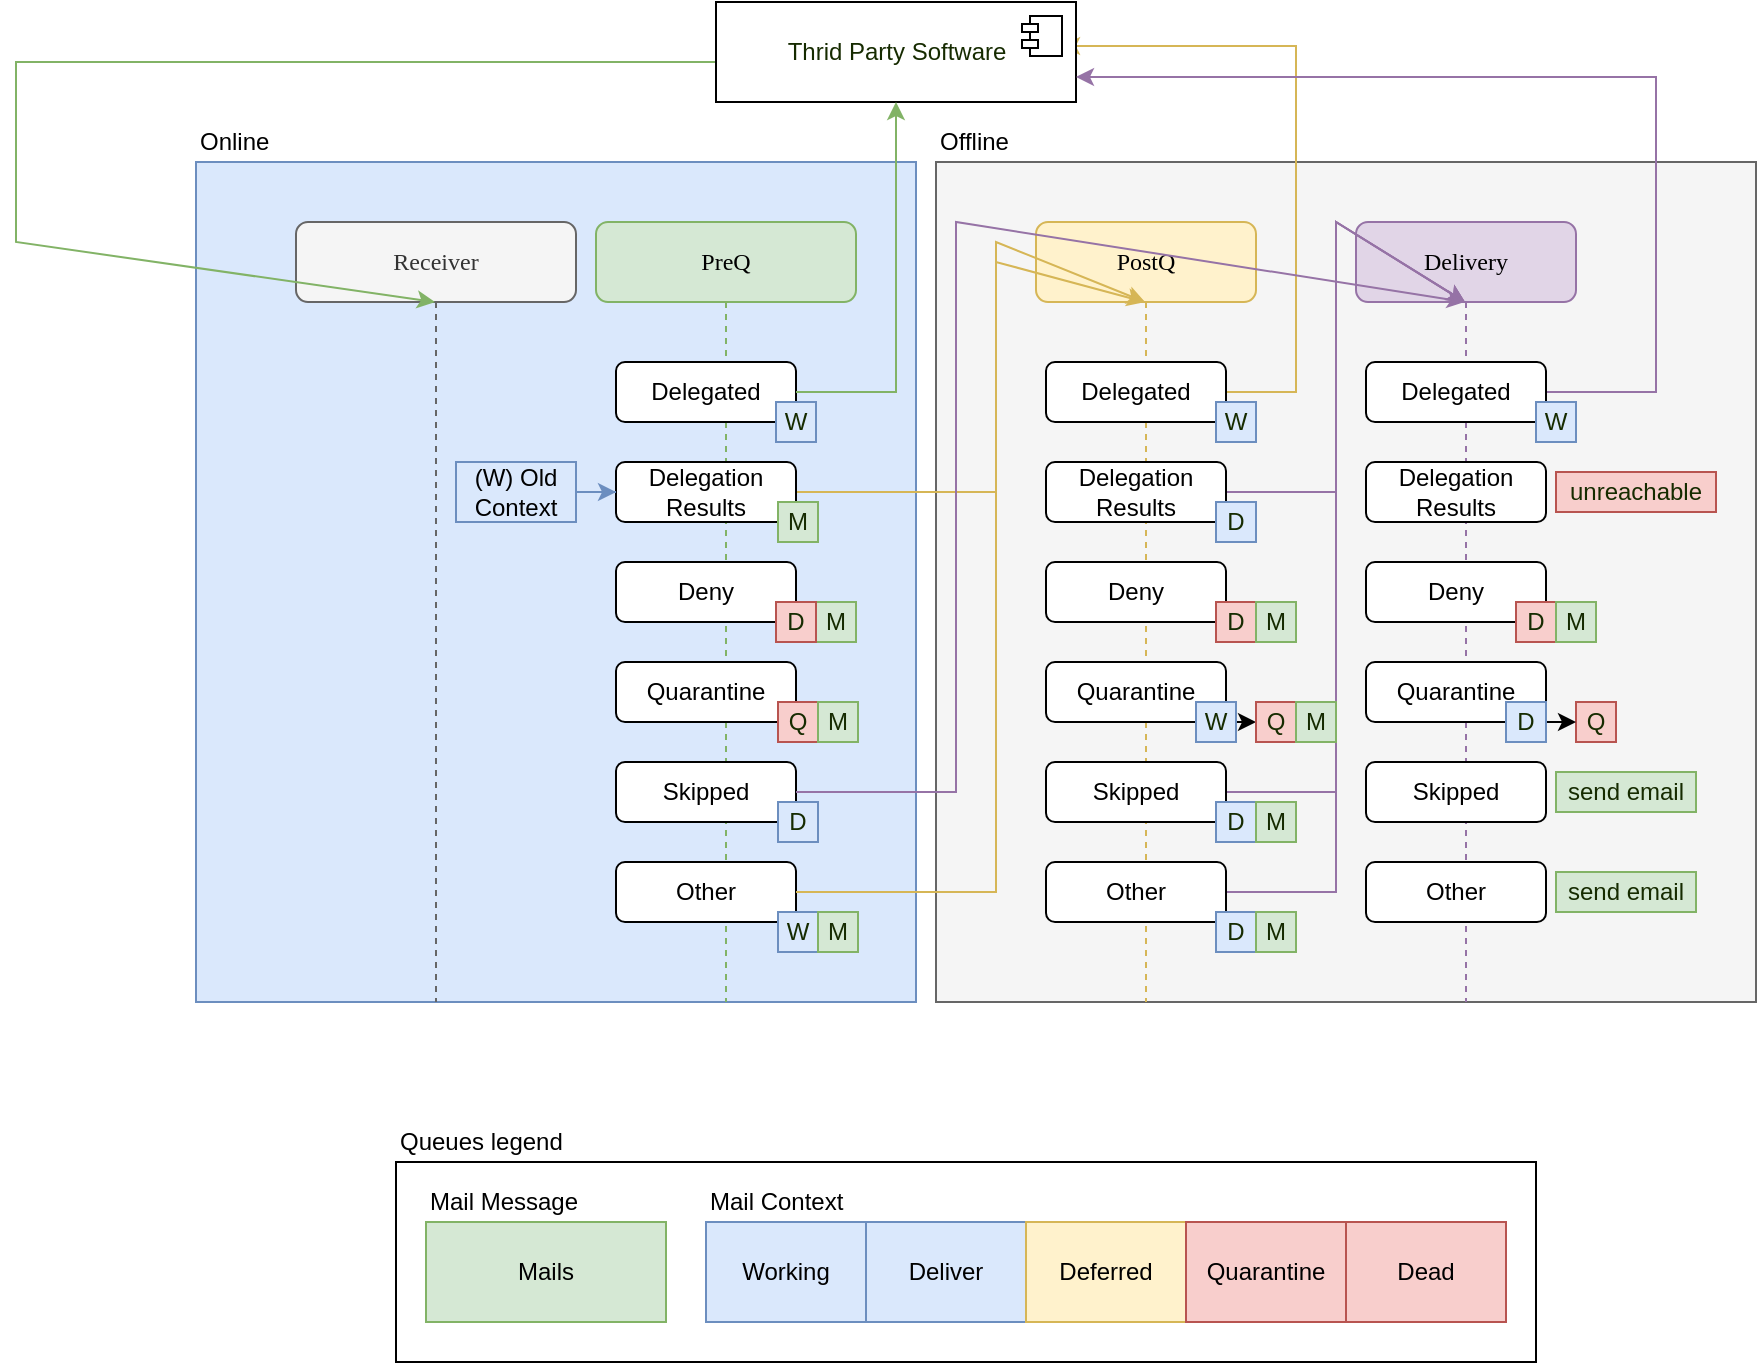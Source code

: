 <mxfile version="19.0.3" type="device"><diagram name="Page-1" id="13e1069c-82ec-6db2-03f1-153e76fe0fe0"><mxGraphModel dx="2337" dy="1637" grid="1" gridSize="10" guides="1" tooltips="1" connect="1" arrows="1" fold="1" page="1" pageScale="1" pageWidth="1100" pageHeight="850" background="none" math="0" shadow="0"><root><mxCell id="0"/><mxCell id="1" parent="0"/><mxCell id="8s8Zv9qoj44tUWXke9eF-142" value="" style="rounded=0;whiteSpace=wrap;html=1;fontColor=#162B00;align=left;" vertex="1" parent="1"><mxGeometry y="550" width="570" height="100" as="geometry"/></mxCell><mxCell id="8s8Zv9qoj44tUWXke9eF-3" value="" style="rounded=0;whiteSpace=wrap;html=1;fillColor=#dae8fc;strokeColor=#6c8ebf;" vertex="1" parent="1"><mxGeometry x="-100" y="50" width="360" height="420" as="geometry"/></mxCell><mxCell id="8s8Zv9qoj44tUWXke9eF-2" value="" style="rounded=0;whiteSpace=wrap;html=1;fillColor=#f5f5f5;strokeColor=#666666;fontColor=#333333;" vertex="1" parent="1"><mxGeometry x="270" y="50" width="410" height="420" as="geometry"/></mxCell><mxCell id="7baba1c4bc27f4b0-2" value="PostQ" style="shape=umlLifeline;perimeter=lifelinePerimeter;whiteSpace=wrap;html=1;container=1;collapsible=0;recursiveResize=0;outlineConnect=0;rounded=1;shadow=0;comic=0;labelBackgroundColor=none;strokeWidth=1;fontFamily=Verdana;fontSize=12;align=center;fillColor=#fff2cc;strokeColor=#d6b656;" parent="1" vertex="1"><mxGeometry x="320" y="80" width="110" height="390" as="geometry"/></mxCell><mxCell id="7baba1c4bc27f4b0-3" value="Delivery" style="shape=umlLifeline;perimeter=lifelinePerimeter;whiteSpace=wrap;html=1;container=1;collapsible=0;recursiveResize=0;outlineConnect=0;rounded=1;shadow=0;comic=0;labelBackgroundColor=none;strokeWidth=1;fontFamily=Verdana;fontSize=12;align=center;fillColor=#e1d5e7;strokeColor=#9673a6;" parent="1" vertex="1"><mxGeometry x="480" y="80" width="110" height="390" as="geometry"/></mxCell><mxCell id="7baba1c4bc27f4b0-8" value="PreQ" style="shape=umlLifeline;perimeter=lifelinePerimeter;whiteSpace=wrap;html=1;container=1;collapsible=0;recursiveResize=0;outlineConnect=0;rounded=1;shadow=0;comic=0;labelBackgroundColor=none;strokeWidth=1;fontFamily=Verdana;fontSize=12;align=center;fillColor=#d5e8d4;strokeColor=#82b366;" parent="1" vertex="1"><mxGeometry x="100" y="80" width="130" height="390" as="geometry"/></mxCell><mxCell id="8s8Zv9qoj44tUWXke9eF-17" value="Delegated" style="rounded=1;whiteSpace=wrap;html=1;" vertex="1" parent="7baba1c4bc27f4b0-8"><mxGeometry x="10" y="70" width="90" height="30" as="geometry"/></mxCell><mxCell id="8s8Zv9qoj44tUWXke9eF-45" value="&lt;font color=&quot;#162b00&quot;&gt;M&lt;/font&gt;" style="rounded=0;whiteSpace=wrap;html=1;fillColor=#d5e8d4;strokeColor=#82b366;" vertex="1" parent="7baba1c4bc27f4b0-8"><mxGeometry x="110" y="190" width="20" height="20" as="geometry"/></mxCell><mxCell id="8s8Zv9qoj44tUWXke9eF-46" value="&lt;font color=&quot;#162b00&quot;&gt;W&lt;/font&gt;" style="rounded=0;whiteSpace=wrap;html=1;fillColor=#dae8fc;strokeColor=#6c8ebf;" vertex="1" parent="7baba1c4bc27f4b0-8"><mxGeometry x="90" y="90" width="20" height="20" as="geometry"/></mxCell><mxCell id="8s8Zv9qoj44tUWXke9eF-32" value="Other" style="rounded=1;whiteSpace=wrap;html=1;" vertex="1" parent="7baba1c4bc27f4b0-8"><mxGeometry x="10" y="320" width="90" height="30" as="geometry"/></mxCell><mxCell id="8s8Zv9qoj44tUWXke9eF-30" value="Skipped" style="rounded=1;whiteSpace=wrap;html=1;" vertex="1" parent="7baba1c4bc27f4b0-8"><mxGeometry x="10" y="270" width="90" height="30" as="geometry"/></mxCell><mxCell id="8s8Zv9qoj44tUWXke9eF-53" value="Quarantine" style="rounded=1;whiteSpace=wrap;html=1;" vertex="1" parent="7baba1c4bc27f4b0-8"><mxGeometry x="10" y="220" width="90" height="30" as="geometry"/></mxCell><mxCell id="8s8Zv9qoj44tUWXke9eF-38" value="&lt;font color=&quot;#162b00&quot;&gt;W&lt;/font&gt;" style="rounded=0;whiteSpace=wrap;html=1;fillColor=#dae8fc;strokeColor=#6c8ebf;" vertex="1" parent="7baba1c4bc27f4b0-8"><mxGeometry x="91" y="345" width="20" height="20" as="geometry"/></mxCell><mxCell id="8s8Zv9qoj44tUWXke9eF-42" value="&lt;font color=&quot;#162b00&quot;&gt;M&lt;/font&gt;" style="rounded=0;whiteSpace=wrap;html=1;fillColor=#d5e8d4;strokeColor=#82b366;" vertex="1" parent="7baba1c4bc27f4b0-8"><mxGeometry x="111" y="345" width="20" height="20" as="geometry"/></mxCell><mxCell id="8s8Zv9qoj44tUWXke9eF-55" value="&lt;font color=&quot;#162b00&quot;&gt;Q&lt;/font&gt;" style="rounded=0;whiteSpace=wrap;html=1;fillColor=#f8cecc;strokeColor=#b85450;" vertex="1" parent="7baba1c4bc27f4b0-8"><mxGeometry x="91" y="240" width="20" height="20" as="geometry"/></mxCell><mxCell id="8s8Zv9qoj44tUWXke9eF-41" value="&lt;font color=&quot;#162b00&quot;&gt;M&lt;/font&gt;" style="rounded=0;whiteSpace=wrap;html=1;fillColor=#d5e8d4;strokeColor=#82b366;" vertex="1" parent="7baba1c4bc27f4b0-8"><mxGeometry x="111" y="240" width="20" height="20" as="geometry"/></mxCell><mxCell id="8s8Zv9qoj44tUWXke9eF-28" value="Deny" style="rounded=1;whiteSpace=wrap;html=1;" vertex="1" parent="7baba1c4bc27f4b0-8"><mxGeometry x="10" y="170" width="90" height="30" as="geometry"/></mxCell><mxCell id="8s8Zv9qoj44tUWXke9eF-40" value="&lt;font color=&quot;#162b00&quot;&gt;D&lt;/font&gt;" style="rounded=0;whiteSpace=wrap;html=1;fillColor=#dae8fc;strokeColor=#6c8ebf;" vertex="1" parent="7baba1c4bc27f4b0-8"><mxGeometry x="91" y="290" width="20" height="20" as="geometry"/></mxCell><mxCell id="8s8Zv9qoj44tUWXke9eF-4" value="Online" style="text;html=1;strokeColor=none;fillColor=none;align=left;verticalAlign=middle;whiteSpace=wrap;rounded=0;" vertex="1" parent="1"><mxGeometry x="-100" y="30" width="60" height="20" as="geometry"/></mxCell><mxCell id="8s8Zv9qoj44tUWXke9eF-5" value="Offline" style="text;html=1;strokeColor=none;fillColor=none;align=left;verticalAlign=middle;whiteSpace=wrap;rounded=0;" vertex="1" parent="1"><mxGeometry x="270" y="30" width="60" height="20" as="geometry"/></mxCell><mxCell id="8s8Zv9qoj44tUWXke9eF-18" value="Receiver" style="shape=umlLifeline;perimeter=lifelinePerimeter;whiteSpace=wrap;html=1;container=1;collapsible=0;recursiveResize=0;outlineConnect=0;rounded=1;shadow=0;comic=0;labelBackgroundColor=none;strokeWidth=1;fontFamily=Verdana;fontSize=12;align=center;fillColor=#f5f5f5;fontColor=#333333;strokeColor=#666666;" vertex="1" parent="1"><mxGeometry x="-50" y="80" width="140" height="390" as="geometry"/></mxCell><mxCell id="8s8Zv9qoj44tUWXke9eF-25" value="(W) Old Context" style="text;html=1;strokeColor=#6c8ebf;fillColor=#dae8fc;align=center;verticalAlign=middle;whiteSpace=wrap;rounded=0;" vertex="1" parent="8s8Zv9qoj44tUWXke9eF-18"><mxGeometry x="80" y="120" width="60" height="30" as="geometry"/></mxCell><mxCell id="8s8Zv9qoj44tUWXke9eF-21" style="edgeStyle=orthogonalEdgeStyle;rounded=0;orthogonalLoop=1;jettySize=auto;html=1;fillColor=#d5e8d4;strokeColor=#82b366;startArrow=none;" edge="1" parent="1" source="8s8Zv9qoj44tUWXke9eF-96" target="8s8Zv9qoj44tUWXke9eF-18"><mxGeometry relative="1" as="geometry"><mxPoint x="-170" y="-80" as="targetPoint"/><mxPoint x="235" y="-20" as="sourcePoint"/><Array as="points"><mxPoint x="-190"/><mxPoint x="-190" y="90"/></Array></mxGeometry></mxCell><mxCell id="8s8Zv9qoj44tUWXke9eF-93" style="edgeStyle=orthogonalEdgeStyle;rounded=0;orthogonalLoop=1;jettySize=auto;html=1;fontColor=#162B00;fillColor=#fff2cc;strokeColor=#d6b656;" edge="1" parent="1" source="8s8Zv9qoj44tUWXke9eF-22" target="7baba1c4bc27f4b0-2"><mxGeometry relative="1" as="geometry"><Array as="points"><mxPoint x="300" y="215"/><mxPoint x="300" y="100"/></Array></mxGeometry></mxCell><mxCell id="8s8Zv9qoj44tUWXke9eF-22" value="Delegation Results" style="rounded=1;whiteSpace=wrap;html=1;" vertex="1" parent="1"><mxGeometry x="110" y="200" width="90" height="30" as="geometry"/></mxCell><mxCell id="8s8Zv9qoj44tUWXke9eF-44" value="&lt;font color=&quot;#162b00&quot;&gt;D&lt;/font&gt;" style="rounded=0;whiteSpace=wrap;html=1;fillColor=#f8cecc;strokeColor=#b85450;" vertex="1" parent="1"><mxGeometry x="190" y="270" width="20" height="20" as="geometry"/></mxCell><mxCell id="8s8Zv9qoj44tUWXke9eF-60" value="Quarantine" style="rounded=1;whiteSpace=wrap;html=1;" vertex="1" parent="1"><mxGeometry x="325" y="300" width="90" height="30" as="geometry"/></mxCell><mxCell id="8s8Zv9qoj44tUWXke9eF-110" style="edgeStyle=orthogonalEdgeStyle;rounded=0;orthogonalLoop=1;jettySize=auto;html=1;entryX=1;entryY=0.75;entryDx=0;entryDy=0;fontColor=#162B00;fillColor=#fff2cc;strokeColor=#d6b656;" edge="1" parent="1" source="8s8Zv9qoj44tUWXke9eF-57" target="8s8Zv9qoj44tUWXke9eF-97"><mxGeometry relative="1" as="geometry"><Array as="points"><mxPoint x="450" y="165"/><mxPoint x="450" y="-8"/></Array></mxGeometry></mxCell><mxCell id="8s8Zv9qoj44tUWXke9eF-57" value="Delegated" style="rounded=1;whiteSpace=wrap;html=1;" vertex="1" parent="1"><mxGeometry x="325" y="150" width="90" height="30" as="geometry"/></mxCell><mxCell id="8s8Zv9qoj44tUWXke9eF-89" style="edgeStyle=orthogonalEdgeStyle;rounded=0;orthogonalLoop=1;jettySize=auto;html=1;fontColor=#162B00;fillColor=#e1d5e7;strokeColor=#9673a6;" edge="1" parent="1" source="8s8Zv9qoj44tUWXke9eF-58" target="7baba1c4bc27f4b0-3"><mxGeometry relative="1" as="geometry"><Array as="points"><mxPoint x="470" y="415"/><mxPoint x="470" y="80"/></Array></mxGeometry></mxCell><mxCell id="8s8Zv9qoj44tUWXke9eF-58" value="Other" style="rounded=1;whiteSpace=wrap;html=1;" vertex="1" parent="1"><mxGeometry x="325" y="400" width="90" height="30" as="geometry"/></mxCell><mxCell id="8s8Zv9qoj44tUWXke9eF-92" style="edgeStyle=orthogonalEdgeStyle;rounded=0;orthogonalLoop=1;jettySize=auto;html=1;fontColor=#162B00;fillColor=#e1d5e7;strokeColor=#9673a6;" edge="1" parent="1" source="8s8Zv9qoj44tUWXke9eF-59" target="7baba1c4bc27f4b0-3"><mxGeometry relative="1" as="geometry"><Array as="points"><mxPoint x="470" y="365"/><mxPoint x="470" y="80"/></Array></mxGeometry></mxCell><mxCell id="8s8Zv9qoj44tUWXke9eF-59" value="Skipped" style="rounded=1;whiteSpace=wrap;html=1;" vertex="1" parent="1"><mxGeometry x="325" y="350" width="90" height="30" as="geometry"/></mxCell><mxCell id="8s8Zv9qoj44tUWXke9eF-61" value="Deny" style="rounded=1;whiteSpace=wrap;html=1;" vertex="1" parent="1"><mxGeometry x="325" y="250" width="90" height="30" as="geometry"/></mxCell><mxCell id="8s8Zv9qoj44tUWXke9eF-76" style="edgeStyle=orthogonalEdgeStyle;rounded=0;orthogonalLoop=1;jettySize=auto;html=1;fontColor=#162B00;fillColor=#e1d5e7;strokeColor=#9673a6;" edge="1" parent="1" source="8s8Zv9qoj44tUWXke9eF-62" target="7baba1c4bc27f4b0-3"><mxGeometry relative="1" as="geometry"><Array as="points"><mxPoint x="470" y="215"/><mxPoint x="470" y="80"/></Array></mxGeometry></mxCell><mxCell id="8s8Zv9qoj44tUWXke9eF-62" value="Delegation Results" style="rounded=1;whiteSpace=wrap;html=1;" vertex="1" parent="1"><mxGeometry x="325" y="200" width="90" height="30" as="geometry"/></mxCell><mxCell id="8s8Zv9qoj44tUWXke9eF-31" style="edgeStyle=orthogonalEdgeStyle;rounded=0;orthogonalLoop=1;jettySize=auto;html=1;fontColor=#66CC00;fillColor=#e1d5e7;strokeColor=#9673a6;" edge="1" parent="1" source="8s8Zv9qoj44tUWXke9eF-30" target="7baba1c4bc27f4b0-3"><mxGeometry relative="1" as="geometry"><mxPoint x="529.5" y="375" as="targetPoint"/><Array as="points"><mxPoint x="280" y="365"/><mxPoint x="280" y="80"/></Array></mxGeometry></mxCell><mxCell id="8s8Zv9qoj44tUWXke9eF-43" style="edgeStyle=orthogonalEdgeStyle;rounded=0;orthogonalLoop=1;jettySize=auto;html=1;fontColor=#162B00;fillColor=#fff2cc;strokeColor=#d6b656;" edge="1" parent="1" source="8s8Zv9qoj44tUWXke9eF-32" target="7baba1c4bc27f4b0-2"><mxGeometry relative="1" as="geometry"><mxPoint x="369.5" y="425" as="targetPoint"/><Array as="points"><mxPoint x="300" y="415"/><mxPoint x="300" y="90"/></Array></mxGeometry></mxCell><mxCell id="8s8Zv9qoj44tUWXke9eF-71" style="edgeStyle=orthogonalEdgeStyle;rounded=0;orthogonalLoop=1;jettySize=auto;html=1;entryX=0;entryY=0.5;entryDx=0;entryDy=0;fontColor=#162B00;" edge="1" parent="1" target="8s8Zv9qoj44tUWXke9eF-66"><mxGeometry relative="1" as="geometry"><mxPoint x="420" y="330" as="sourcePoint"/></mxGeometry></mxCell><mxCell id="8s8Zv9qoj44tUWXke9eF-66" value="&lt;font color=&quot;#162b00&quot;&gt;Q&lt;/font&gt;" style="rounded=0;whiteSpace=wrap;html=1;fillColor=#f8cecc;strokeColor=#b85450;" vertex="1" parent="1"><mxGeometry x="430" y="320" width="20" height="20" as="geometry"/></mxCell><mxCell id="8s8Zv9qoj44tUWXke9eF-72" value="&lt;font color=&quot;#162b00&quot;&gt;W&lt;/font&gt;" style="rounded=0;whiteSpace=wrap;html=1;fillColor=#dae8fc;strokeColor=#6c8ebf;" vertex="1" parent="1"><mxGeometry x="400" y="320" width="20" height="20" as="geometry"/></mxCell><mxCell id="8s8Zv9qoj44tUWXke9eF-73" value="&lt;font color=&quot;#162b00&quot;&gt;M&lt;/font&gt;" style="rounded=0;whiteSpace=wrap;html=1;fillColor=#d5e8d4;strokeColor=#82b366;" vertex="1" parent="1"><mxGeometry x="450" y="320" width="20" height="20" as="geometry"/></mxCell><mxCell id="8s8Zv9qoj44tUWXke9eF-75" value="&lt;font color=&quot;#162b00&quot;&gt;W&lt;/font&gt;" style="rounded=0;whiteSpace=wrap;html=1;fillColor=#dae8fc;strokeColor=#6c8ebf;" vertex="1" parent="1"><mxGeometry x="410" y="170" width="20" height="20" as="geometry"/></mxCell><mxCell id="8s8Zv9qoj44tUWXke9eF-79" value="&lt;font color=&quot;#162b00&quot;&gt;D&lt;/font&gt;" style="rounded=0;whiteSpace=wrap;html=1;fillColor=#dae8fc;strokeColor=#6c8ebf;" vertex="1" parent="1"><mxGeometry x="410" y="220" width="20" height="20" as="geometry"/></mxCell><mxCell id="8s8Zv9qoj44tUWXke9eF-81" value="&lt;font color=&quot;#162b00&quot;&gt;D&lt;/font&gt;" style="rounded=0;whiteSpace=wrap;html=1;fillColor=#f8cecc;strokeColor=#b85450;" vertex="1" parent="1"><mxGeometry x="410" y="270" width="20" height="20" as="geometry"/></mxCell><mxCell id="8s8Zv9qoj44tUWXke9eF-82" value="&lt;font color=&quot;#162b00&quot;&gt;M&lt;/font&gt;" style="rounded=0;whiteSpace=wrap;html=1;fillColor=#d5e8d4;strokeColor=#82b366;" vertex="1" parent="1"><mxGeometry x="430" y="270" width="20" height="20" as="geometry"/></mxCell><mxCell id="8s8Zv9qoj44tUWXke9eF-84" value="&lt;font color=&quot;#162b00&quot;&gt;D&lt;/font&gt;" style="rounded=0;whiteSpace=wrap;html=1;fillColor=#dae8fc;strokeColor=#6c8ebf;" vertex="1" parent="1"><mxGeometry x="410" y="425" width="20" height="20" as="geometry"/></mxCell><mxCell id="8s8Zv9qoj44tUWXke9eF-86" value="&lt;font color=&quot;#162b00&quot;&gt;D&lt;/font&gt;" style="rounded=0;whiteSpace=wrap;html=1;fillColor=#dae8fc;strokeColor=#6c8ebf;" vertex="1" parent="1"><mxGeometry x="410" y="370" width="20" height="20" as="geometry"/></mxCell><mxCell id="8s8Zv9qoj44tUWXke9eF-90" value="&lt;font color=&quot;#162b00&quot;&gt;M&lt;/font&gt;" style="rounded=0;whiteSpace=wrap;html=1;fillColor=#d5e8d4;strokeColor=#82b366;" vertex="1" parent="1"><mxGeometry x="430" y="370" width="20" height="20" as="geometry"/></mxCell><mxCell id="8s8Zv9qoj44tUWXke9eF-91" value="&lt;font color=&quot;#162b00&quot;&gt;M&lt;/font&gt;" style="rounded=0;whiteSpace=wrap;html=1;fillColor=#d5e8d4;strokeColor=#82b366;" vertex="1" parent="1"><mxGeometry x="430" y="425" width="20" height="20" as="geometry"/></mxCell><mxCell id="8s8Zv9qoj44tUWXke9eF-96" value="Thrid Party Software" style="html=1;dropTarget=0;fontColor=#162B00;" vertex="1" parent="1"><mxGeometry x="160" y="-30" width="180" height="50" as="geometry"/></mxCell><mxCell id="8s8Zv9qoj44tUWXke9eF-97" value="" style="shape=module;jettyWidth=8;jettyHeight=4;fontColor=#162B00;" vertex="1" parent="8s8Zv9qoj44tUWXke9eF-96"><mxGeometry x="1" width="20" height="20" relative="1" as="geometry"><mxPoint x="-27" y="7" as="offset"/></mxGeometry></mxCell><mxCell id="8s8Zv9qoj44tUWXke9eF-99" style="edgeStyle=orthogonalEdgeStyle;rounded=0;orthogonalLoop=1;jettySize=auto;html=1;fontColor=#162B00;fillColor=#d5e8d4;strokeColor=#82b366;" edge="1" parent="1" source="8s8Zv9qoj44tUWXke9eF-17" target="8s8Zv9qoj44tUWXke9eF-96"><mxGeometry relative="1" as="geometry"><Array as="points"><mxPoint x="250" y="165"/></Array></mxGeometry></mxCell><mxCell id="8s8Zv9qoj44tUWXke9eF-100" style="edgeStyle=orthogonalEdgeStyle;rounded=0;orthogonalLoop=1;jettySize=auto;html=1;entryX=0;entryY=0.5;entryDx=0;entryDy=0;fontColor=#162B00;fillColor=#dae8fc;strokeColor=#6c8ebf;" edge="1" parent="1" source="8s8Zv9qoj44tUWXke9eF-25" target="8s8Zv9qoj44tUWXke9eF-22"><mxGeometry relative="1" as="geometry"/></mxCell><mxCell id="8s8Zv9qoj44tUWXke9eF-101" value="&lt;font color=&quot;#162b00&quot;&gt;M&lt;/font&gt;" style="rounded=0;whiteSpace=wrap;html=1;fillColor=#d5e8d4;strokeColor=#82b366;" vertex="1" parent="1"><mxGeometry x="191" y="220" width="20" height="20" as="geometry"/></mxCell><mxCell id="8s8Zv9qoj44tUWXke9eF-102" value="Quarantine" style="rounded=1;whiteSpace=wrap;html=1;" vertex="1" parent="1"><mxGeometry x="485" y="300" width="90" height="30" as="geometry"/></mxCell><mxCell id="8s8Zv9qoj44tUWXke9eF-111" style="edgeStyle=orthogonalEdgeStyle;rounded=0;orthogonalLoop=1;jettySize=auto;html=1;entryX=1;entryY=0.75;entryDx=0;entryDy=0;fontColor=#162B00;fillColor=#e1d5e7;strokeColor=#9673a6;" edge="1" parent="1" source="8s8Zv9qoj44tUWXke9eF-103" target="8s8Zv9qoj44tUWXke9eF-96"><mxGeometry relative="1" as="geometry"><Array as="points"><mxPoint x="630" y="165"/><mxPoint x="630" y="8"/></Array></mxGeometry></mxCell><mxCell id="8s8Zv9qoj44tUWXke9eF-103" value="Delegated" style="rounded=1;whiteSpace=wrap;html=1;" vertex="1" parent="1"><mxGeometry x="485" y="150" width="90" height="30" as="geometry"/></mxCell><mxCell id="8s8Zv9qoj44tUWXke9eF-104" value="Other" style="rounded=1;whiteSpace=wrap;html=1;" vertex="1" parent="1"><mxGeometry x="485" y="400" width="90" height="30" as="geometry"/></mxCell><mxCell id="8s8Zv9qoj44tUWXke9eF-105" value="Skipped" style="rounded=1;whiteSpace=wrap;html=1;" vertex="1" parent="1"><mxGeometry x="485" y="350" width="90" height="30" as="geometry"/></mxCell><mxCell id="8s8Zv9qoj44tUWXke9eF-106" value="Deny" style="rounded=1;whiteSpace=wrap;html=1;" vertex="1" parent="1"><mxGeometry x="485" y="250" width="90" height="30" as="geometry"/></mxCell><mxCell id="8s8Zv9qoj44tUWXke9eF-107" value="Delegation Results" style="rounded=1;whiteSpace=wrap;html=1;" vertex="1" parent="1"><mxGeometry x="485" y="200" width="90" height="30" as="geometry"/></mxCell><mxCell id="8s8Zv9qoj44tUWXke9eF-108" value="&lt;font color=&quot;#162b00&quot;&gt;unreachable&lt;/font&gt;" style="rounded=0;whiteSpace=wrap;html=1;fillColor=#f8cecc;strokeColor=#b85450;" vertex="1" parent="1"><mxGeometry x="580" y="205" width="80" height="20" as="geometry"/></mxCell><mxCell id="8s8Zv9qoj44tUWXke9eF-112" value="&lt;font color=&quot;#162b00&quot;&gt;W&lt;/font&gt;" style="rounded=0;whiteSpace=wrap;html=1;fillColor=#dae8fc;strokeColor=#6c8ebf;" vertex="1" parent="1"><mxGeometry x="570" y="170" width="20" height="20" as="geometry"/></mxCell><mxCell id="8s8Zv9qoj44tUWXke9eF-114" value="&lt;font color=&quot;#162b00&quot;&gt;D&lt;/font&gt;" style="rounded=0;whiteSpace=wrap;html=1;fillColor=#f8cecc;strokeColor=#b85450;" vertex="1" parent="1"><mxGeometry x="560" y="270" width="20" height="20" as="geometry"/></mxCell><mxCell id="8s8Zv9qoj44tUWXke9eF-116" value="&lt;font color=&quot;#162b00&quot;&gt;M&lt;/font&gt;" style="rounded=0;whiteSpace=wrap;html=1;fillColor=#d5e8d4;strokeColor=#82b366;" vertex="1" parent="1"><mxGeometry x="580" y="270" width="20" height="20" as="geometry"/></mxCell><mxCell id="8s8Zv9qoj44tUWXke9eF-117" value="&lt;font color=&quot;#162b00&quot;&gt;send email&lt;/font&gt;" style="rounded=0;whiteSpace=wrap;html=1;fillColor=#d5e8d4;strokeColor=#82b366;" vertex="1" parent="1"><mxGeometry x="580" y="355" width="70" height="20" as="geometry"/></mxCell><mxCell id="8s8Zv9qoj44tUWXke9eF-118" value="&lt;font color=&quot;#162b00&quot;&gt;send email&lt;/font&gt;" style="rounded=0;whiteSpace=wrap;html=1;fillColor=#d5e8d4;strokeColor=#82b366;" vertex="1" parent="1"><mxGeometry x="580" y="405" width="70" height="20" as="geometry"/></mxCell><mxCell id="8s8Zv9qoj44tUWXke9eF-120" value="&lt;font color=&quot;#162b00&quot;&gt;Q&lt;/font&gt;" style="rounded=0;whiteSpace=wrap;html=1;fillColor=#f8cecc;strokeColor=#b85450;" vertex="1" parent="1"><mxGeometry x="590" y="320" width="20" height="20" as="geometry"/></mxCell><mxCell id="8s8Zv9qoj44tUWXke9eF-127" style="edgeStyle=orthogonalEdgeStyle;rounded=0;orthogonalLoop=1;jettySize=auto;html=1;entryX=0;entryY=0.5;entryDx=0;entryDy=0;fontColor=#162B00;" edge="1" parent="1" target="8s8Zv9qoj44tUWXke9eF-120"><mxGeometry relative="1" as="geometry"><mxPoint x="575" y="330.018" as="sourcePoint"/></mxGeometry></mxCell><mxCell id="8s8Zv9qoj44tUWXke9eF-128" value="&lt;font color=&quot;#162b00&quot;&gt;D&lt;/font&gt;" style="rounded=0;whiteSpace=wrap;html=1;fillColor=#dae8fc;strokeColor=#6c8ebf;" vertex="1" parent="1"><mxGeometry x="555" y="320" width="20" height="20" as="geometry"/></mxCell><mxCell id="8s8Zv9qoj44tUWXke9eF-130" value="Working" style="rounded=0;whiteSpace=wrap;html=1;fillColor=#dae8fc;strokeColor=#6c8ebf;" vertex="1" parent="1"><mxGeometry x="155" y="580" width="80" height="50" as="geometry"/></mxCell><mxCell id="8s8Zv9qoj44tUWXke9eF-131" value="Deliver" style="rounded=0;whiteSpace=wrap;html=1;fillColor=#dae8fc;strokeColor=#6c8ebf;" vertex="1" parent="1"><mxGeometry x="235" y="580" width="80" height="50" as="geometry"/></mxCell><mxCell id="8s8Zv9qoj44tUWXke9eF-132" value="Deferred" style="rounded=0;whiteSpace=wrap;html=1;fillColor=#fff2cc;strokeColor=#d6b656;" vertex="1" parent="1"><mxGeometry x="315" y="580" width="80" height="50" as="geometry"/></mxCell><mxCell id="8s8Zv9qoj44tUWXke9eF-133" value="Quarantine" style="rounded=0;whiteSpace=wrap;html=1;fillColor=#f8cecc;strokeColor=#b85450;" vertex="1" parent="1"><mxGeometry x="395" y="580" width="80" height="50" as="geometry"/></mxCell><mxCell id="8s8Zv9qoj44tUWXke9eF-134" value="Dead" style="rounded=0;whiteSpace=wrap;html=1;fillColor=#f8cecc;strokeColor=#b85450;" vertex="1" parent="1"><mxGeometry x="475" y="580" width="80" height="50" as="geometry"/></mxCell><mxCell id="8s8Zv9qoj44tUWXke9eF-135" value="Mails" style="rounded=0;whiteSpace=wrap;html=1;fillColor=#d5e8d4;strokeColor=#82b366;" vertex="1" parent="1"><mxGeometry x="15" y="580" width="120" height="50" as="geometry"/></mxCell><mxCell id="8s8Zv9qoj44tUWXke9eF-136" value="Mail Message" style="text;html=1;strokeColor=none;fillColor=none;align=left;verticalAlign=middle;whiteSpace=wrap;rounded=0;" vertex="1" parent="1"><mxGeometry x="15" y="560" width="80" height="20" as="geometry"/></mxCell><mxCell id="8s8Zv9qoj44tUWXke9eF-137" value="Mail Context" style="text;html=1;strokeColor=none;fillColor=none;align=left;verticalAlign=middle;whiteSpace=wrap;rounded=0;" vertex="1" parent="1"><mxGeometry x="155" y="560" width="90" height="20" as="geometry"/></mxCell><mxCell id="8s8Zv9qoj44tUWXke9eF-138" value="Mails" style="rounded=0;whiteSpace=wrap;html=1;fillColor=#d5e8d4;strokeColor=#82b366;" vertex="1" parent="1"><mxGeometry x="15" y="580" width="120" height="50" as="geometry"/></mxCell><mxCell id="8s8Zv9qoj44tUWXke9eF-143" value="Queues legend" style="text;html=1;strokeColor=none;fillColor=none;align=left;verticalAlign=middle;whiteSpace=wrap;rounded=0;" vertex="1" parent="1"><mxGeometry y="530" width="90" height="20" as="geometry"/></mxCell></root></mxGraphModel></diagram></mxfile>